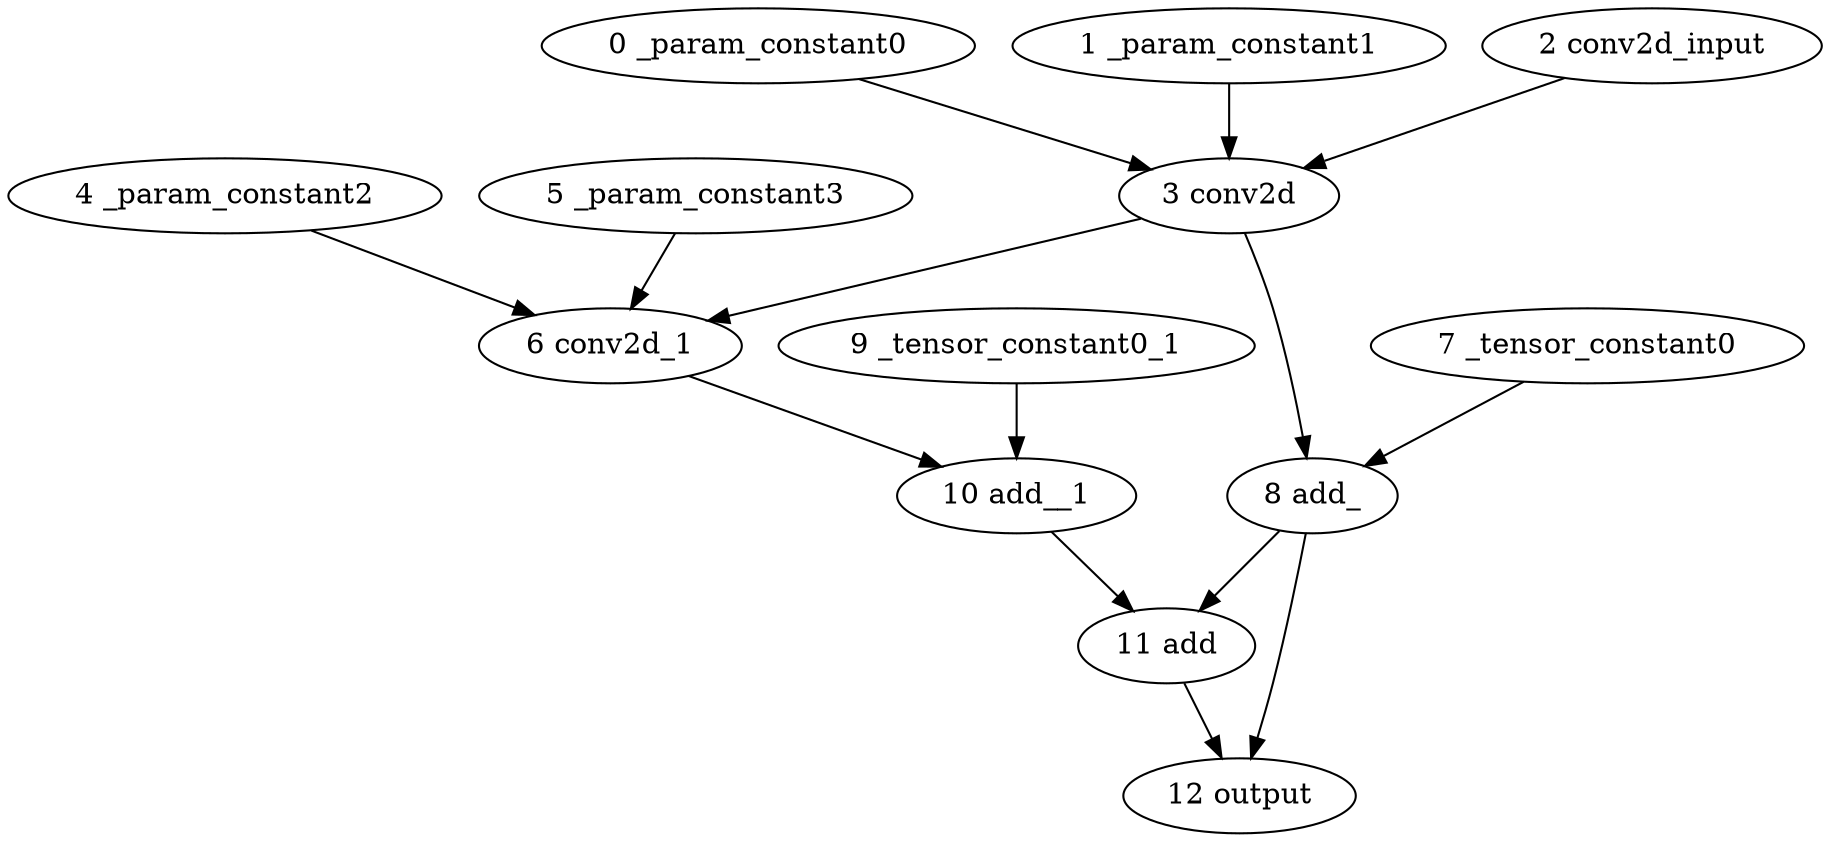 strict digraph  {
"0 _param_constant0" [id=0, type=get_attr];
"1 _param_constant1" [id=1, type=get_attr];
"2 conv2d_input" [id=2, type=input];
"3 conv2d" [id=3, type=conv2d];
"4 _param_constant2" [id=4, type=get_attr];
"5 _param_constant3" [id=5, type=get_attr];
"6 conv2d_1" [id=6, type=conv2d];
"7 _tensor_constant0" [id=7, type=get_attr];
"8 add_" [id=8, type=add_];
"9 _tensor_constant0_1" [id=9, type=get_attr];
"10 add__1" [id=10, type=add_];
"11 add" [id=11, type=add];
"12 output" [id=12, type=output];
"0 _param_constant0" -> "3 conv2d";
"1 _param_constant1" -> "3 conv2d";
"2 conv2d_input" -> "3 conv2d";
"3 conv2d" -> "6 conv2d_1";
"3 conv2d" -> "8 add_";
"4 _param_constant2" -> "6 conv2d_1";
"5 _param_constant3" -> "6 conv2d_1";
"6 conv2d_1" -> "10 add__1";
"7 _tensor_constant0" -> "8 add_";
"8 add_" -> "11 add";
"8 add_" -> "12 output";
"9 _tensor_constant0_1" -> "10 add__1";
"10 add__1" -> "11 add";
"11 add" -> "12 output";
}
